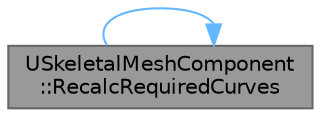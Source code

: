 digraph "USkeletalMeshComponent::RecalcRequiredCurves"
{
 // INTERACTIVE_SVG=YES
 // LATEX_PDF_SIZE
  bgcolor="transparent";
  edge [fontname=Helvetica,fontsize=10,labelfontname=Helvetica,labelfontsize=10];
  node [fontname=Helvetica,fontsize=10,shape=box,height=0.2,width=0.4];
  rankdir="LR";
  Node1 [id="Node000001",label="USkeletalMeshComponent\l::RecalcRequiredCurves",height=0.2,width=0.4,color="gray40", fillcolor="grey60", style="filled", fontcolor="black",tooltip="Recalculates the AnimCurveUids array in RequiredBone of this SkeletalMeshComponent based on current r..."];
  Node1 -> Node1 [id="edge1_Node000001_Node000001",color="steelblue1",style="solid",tooltip=" "];
}
